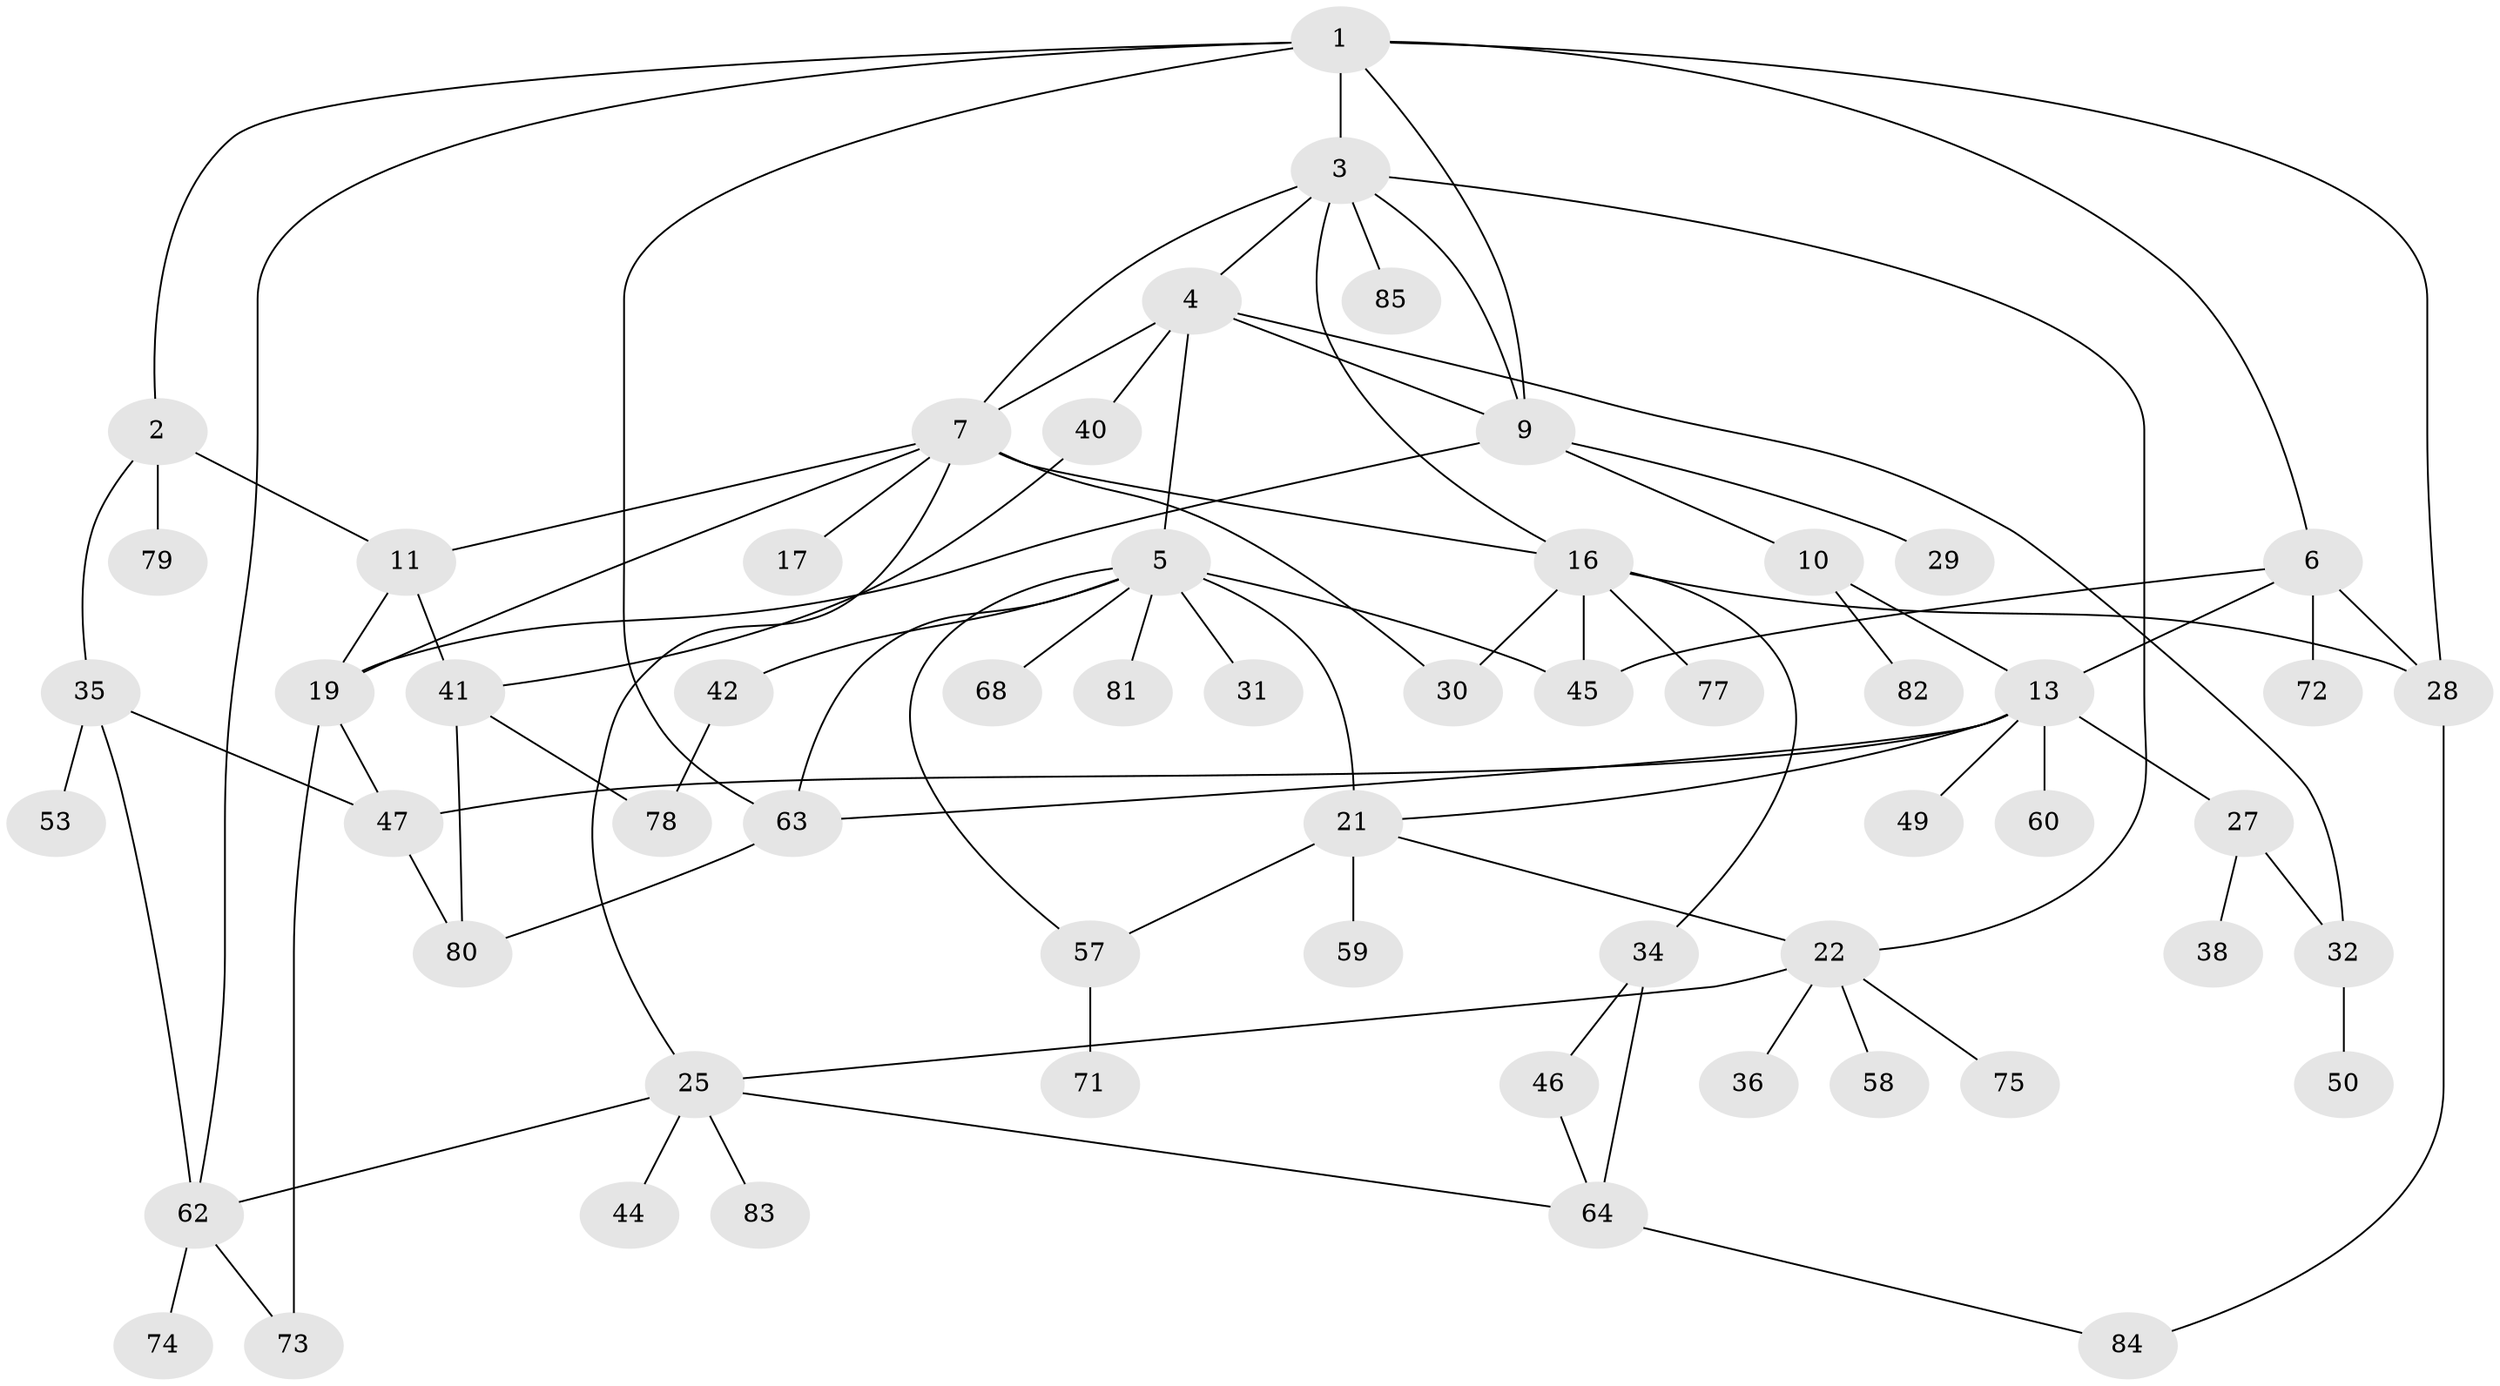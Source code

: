 // original degree distribution, {7: 0.046511627906976744, 3: 0.18604651162790697, 6: 0.011627906976744186, 5: 0.08139534883720931, 4: 0.16279069767441862, 2: 0.18604651162790697, 1: 0.313953488372093, 8: 0.011627906976744186}
// Generated by graph-tools (version 1.1) at 2025/41/03/06/25 10:41:26]
// undirected, 59 vertices, 90 edges
graph export_dot {
graph [start="1"]
  node [color=gray90,style=filled];
  1 [super="+39"];
  2 [super="+24"];
  3 [super="+55"];
  4 [super="+8"];
  5 [super="+14"];
  6 [super="+67"];
  7 [super="+15"];
  9 [super="+12"];
  10 [super="+20"];
  11 [super="+26"];
  13 [super="+18"];
  16 [super="+76"];
  17;
  19 [super="+23"];
  21 [super="+65"];
  22 [super="+43"];
  25 [super="+33"];
  27;
  28 [super="+37"];
  29;
  30 [super="+54"];
  31;
  32 [super="+52"];
  34;
  35 [super="+56"];
  36;
  38;
  40;
  41 [super="+51"];
  42 [super="+69"];
  44;
  45 [super="+70"];
  46 [super="+48"];
  47 [super="+61"];
  49;
  50;
  53;
  57;
  58;
  59;
  60;
  62 [super="+66"];
  63 [super="+86"];
  64;
  68;
  71;
  72;
  73;
  74;
  75;
  77;
  78;
  79;
  80;
  81;
  82;
  83;
  84;
  85;
  1 -- 2;
  1 -- 3;
  1 -- 6;
  1 -- 63;
  1 -- 9;
  1 -- 62;
  1 -- 28;
  2 -- 79;
  2 -- 35;
  2 -- 11;
  3 -- 4;
  3 -- 9;
  3 -- 16;
  3 -- 22;
  3 -- 85;
  3 -- 7;
  4 -- 5;
  4 -- 7;
  4 -- 40;
  4 -- 9;
  4 -- 32;
  5 -- 31;
  5 -- 42;
  5 -- 81;
  5 -- 68;
  5 -- 21 [weight=2];
  5 -- 57;
  5 -- 63;
  5 -- 45;
  6 -- 45 [weight=2];
  6 -- 72;
  6 -- 13;
  6 -- 28;
  7 -- 11;
  7 -- 16;
  7 -- 17;
  7 -- 25;
  7 -- 30;
  7 -- 19;
  9 -- 10;
  9 -- 19;
  9 -- 29;
  10 -- 13;
  10 -- 82;
  11 -- 41;
  11 -- 19;
  13 -- 63;
  13 -- 49;
  13 -- 27;
  13 -- 60;
  13 -- 21;
  13 -- 47;
  16 -- 28;
  16 -- 34;
  16 -- 45;
  16 -- 77;
  16 -- 30;
  19 -- 73;
  19 -- 47;
  21 -- 59;
  21 -- 22;
  21 -- 57;
  22 -- 36;
  22 -- 58;
  22 -- 25;
  22 -- 75;
  25 -- 62;
  25 -- 64;
  25 -- 83;
  25 -- 44;
  27 -- 32;
  27 -- 38;
  28 -- 84;
  32 -- 50;
  34 -- 46;
  34 -- 64;
  35 -- 47;
  35 -- 53;
  35 -- 62;
  40 -- 41;
  41 -- 78 [weight=2];
  41 -- 80;
  42 -- 78;
  46 -- 64;
  47 -- 80;
  57 -- 71;
  62 -- 73;
  62 -- 74;
  63 -- 80;
  64 -- 84;
}
